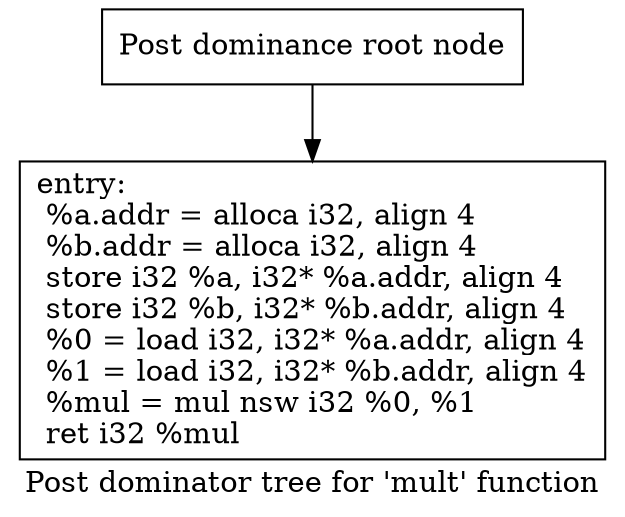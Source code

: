 digraph "Post dominator tree for 'mult' function" {
	label="Post dominator tree for 'mult' function";

	Node0x55c08ab029f0 [shape=record,label="{Post dominance root node}"];
	Node0x55c08ab029f0 -> Node0x55c08ab02ac0;
	Node0x55c08ab02ac0 [shape=record,label="{entry:\l  %a.addr = alloca i32, align 4\l  %b.addr = alloca i32, align 4\l  store i32 %a, i32* %a.addr, align 4\l  store i32 %b, i32* %b.addr, align 4\l  %0 = load i32, i32* %a.addr, align 4\l  %1 = load i32, i32* %b.addr, align 4\l  %mul = mul nsw i32 %0, %1\l  ret i32 %mul\l}"];
}
